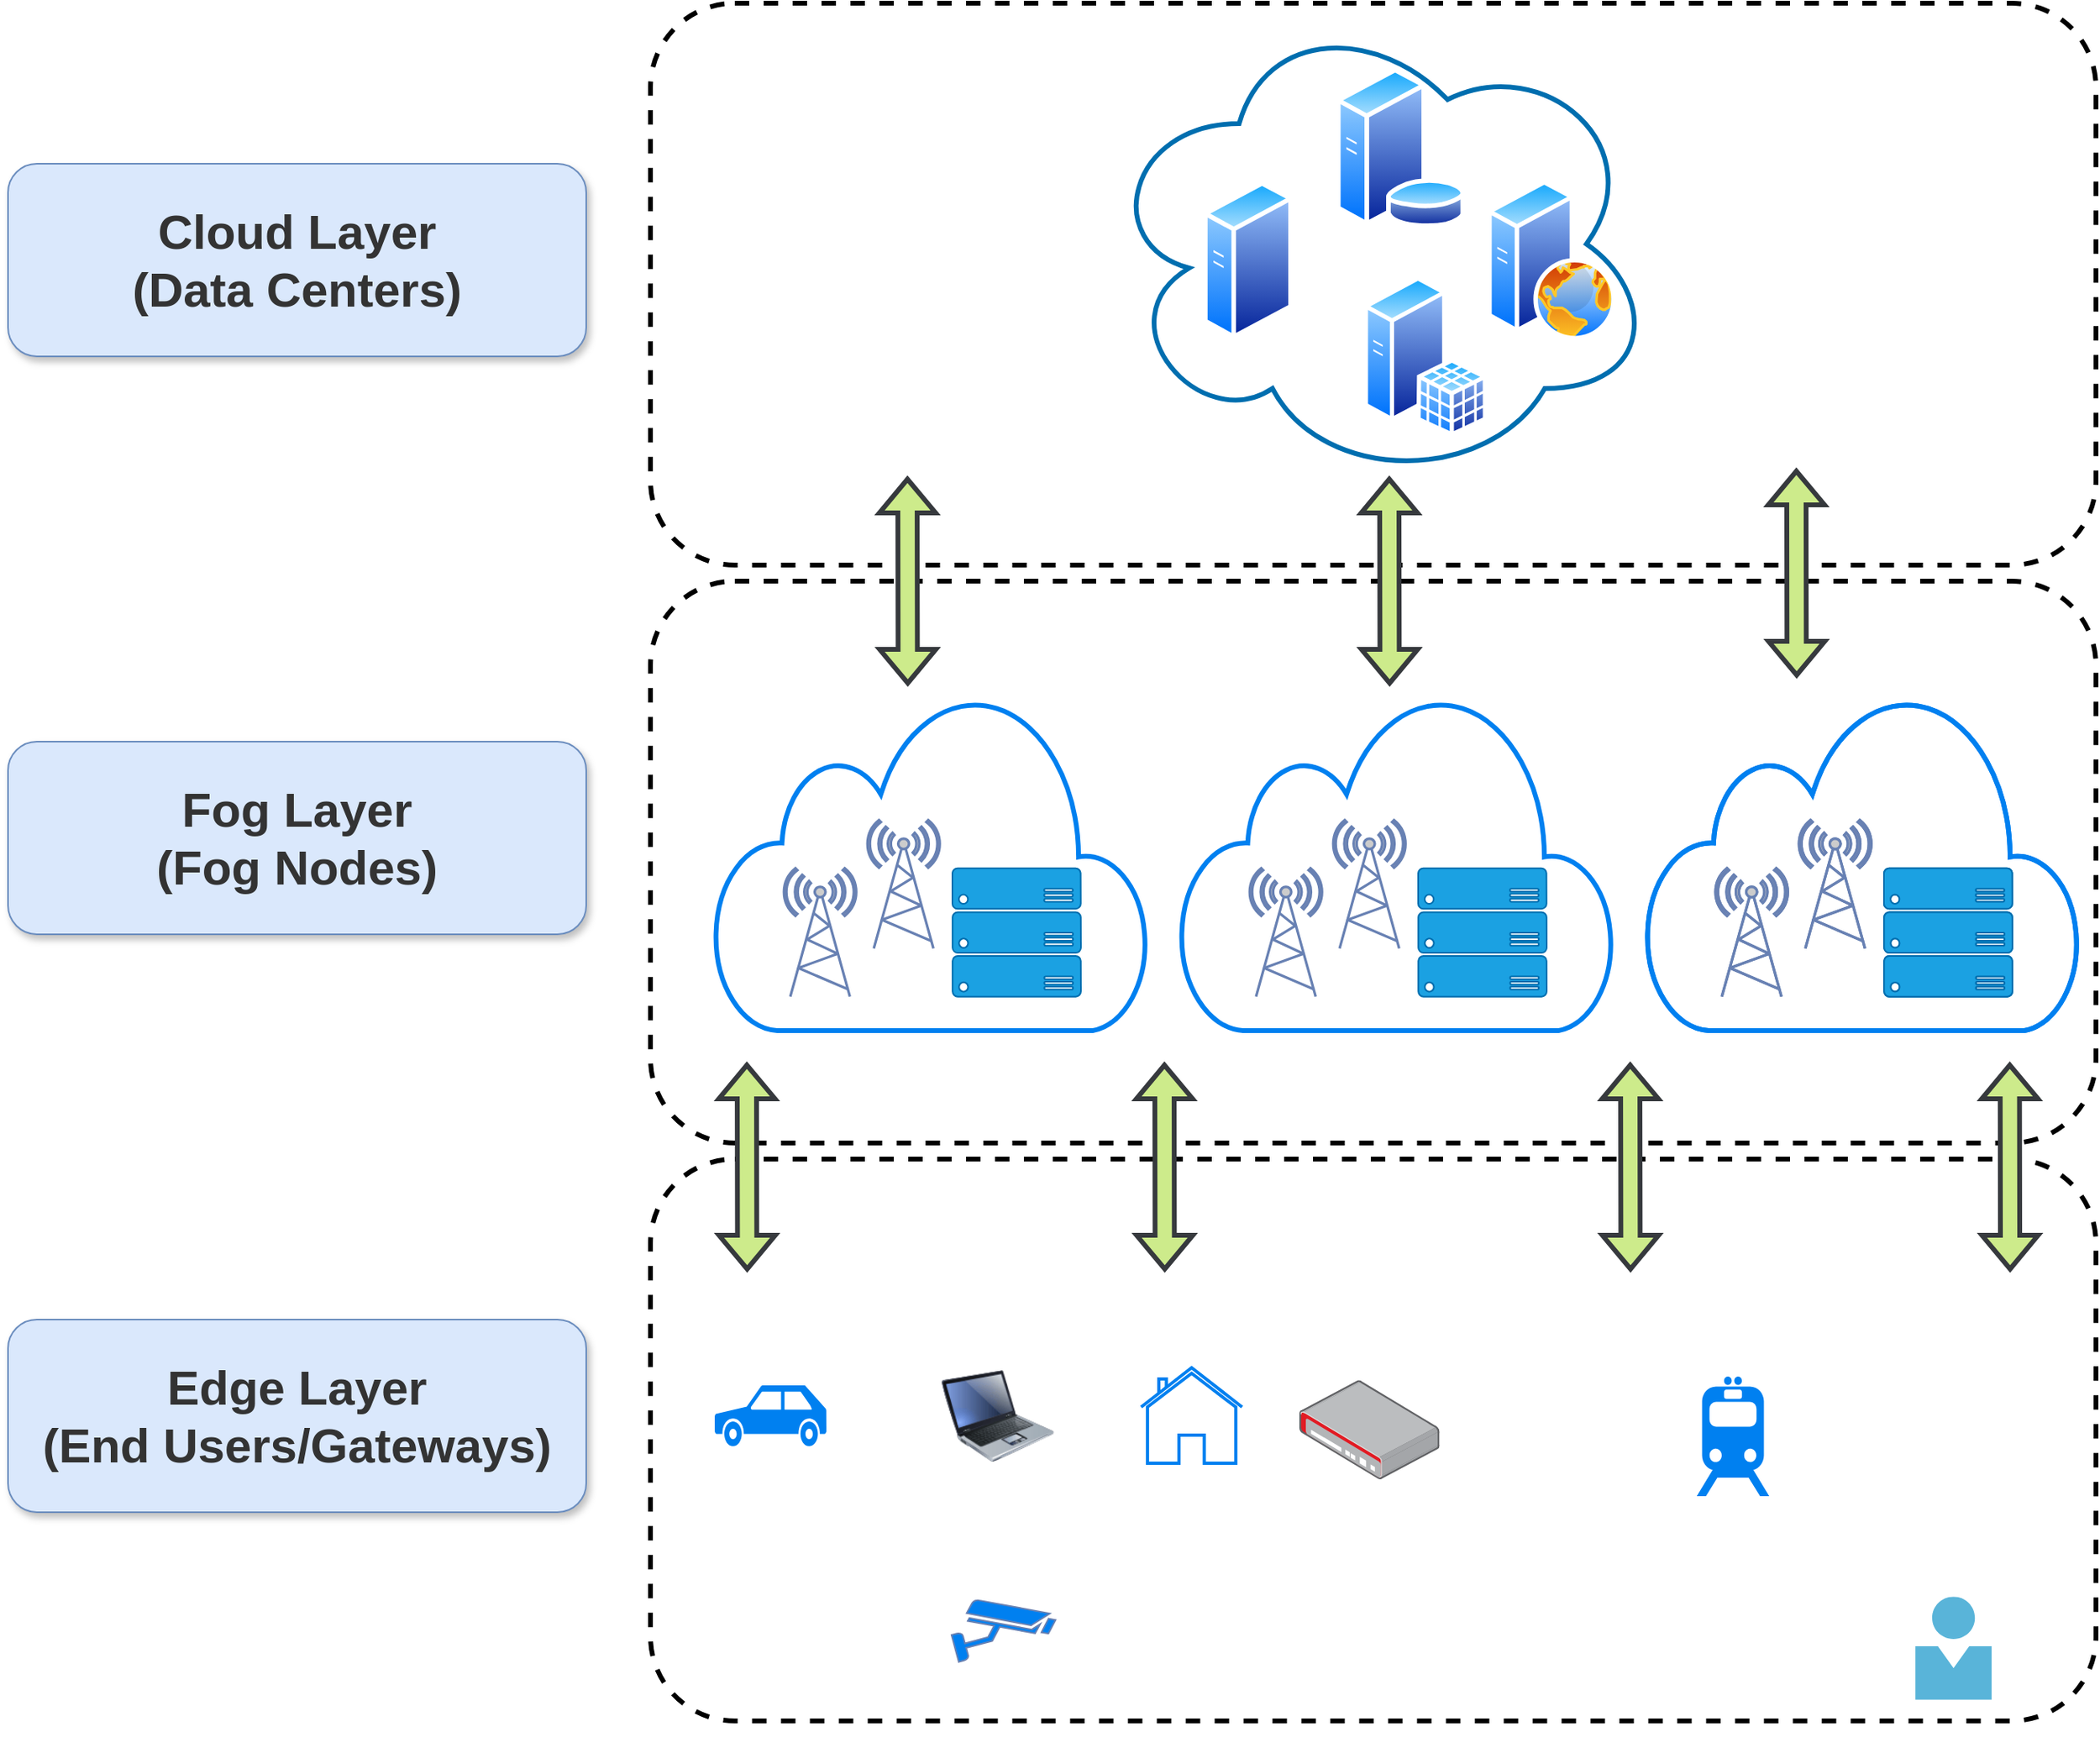 <mxfile version="21.1.1" type="device">
  <diagram id="QoV-a72TpVFC7doKJGpD" name="Page-1">
    <mxGraphModel dx="7710" dy="2920" grid="1" gridSize="10" guides="1" tooltips="1" connect="1" arrows="1" fold="1" page="1" pageScale="1" pageWidth="850" pageHeight="1100" math="0" shadow="0">
      <root>
        <mxCell id="0" />
        <mxCell id="1" parent="0" />
        <mxCell id="SIyfp_T04aYrkQ67f-0r-63" value="" style="rounded=1;whiteSpace=wrap;html=1;fillColor=none;strokeWidth=3;dashed=1;" vertex="1" parent="1">
          <mxGeometry y="2220" width="900" height="350" as="geometry" />
        </mxCell>
        <mxCell id="SIyfp_T04aYrkQ67f-0r-62" value="" style="rounded=1;whiteSpace=wrap;html=1;fillColor=none;strokeWidth=3;dashed=1;" vertex="1" parent="1">
          <mxGeometry y="1860" width="900" height="350" as="geometry" />
        </mxCell>
        <mxCell id="SIyfp_T04aYrkQ67f-0r-57" value="" style="rounded=1;whiteSpace=wrap;html=1;fillColor=none;strokeWidth=3;dashed=1;" vertex="1" parent="1">
          <mxGeometry y="1500" width="900" height="350" as="geometry" />
        </mxCell>
        <mxCell id="SIyfp_T04aYrkQ67f-0r-11" value="" style="ellipse;shape=cloud;whiteSpace=wrap;html=1;fillColor=none;fontColor=#ffffff;strokeColor=#006EAF;strokeWidth=3;" vertex="1" parent="1">
          <mxGeometry x="280" y="1500" width="346" height="300" as="geometry" />
        </mxCell>
        <mxCell id="JswBJyAtskG5mYRLD8Gp-26" value="" style="shape=mxgraph.signs.transportation.car_3;html=1;pointerEvents=1;fillColor=#0080F0;strokeColor=none;verticalLabelPosition=bottom;verticalAlign=top;align=center;fontSize=30;" parent="1" vertex="1">
          <mxGeometry x="40.0" y="2360.91" width="69.5" height="38" as="geometry" />
        </mxCell>
        <mxCell id="JswBJyAtskG5mYRLD8Gp-30" value="" style="fontColor=#0066CC;verticalAlign=top;verticalLabelPosition=bottom;labelPosition=center;align=center;html=1;outlineConnect=0;fillColor=#0080F0;strokeColor=#6881B3;gradientColor=none;gradientDirection=north;strokeWidth=2;shape=mxgraph.networks.security_camera;fontSize=30;rotation=-15;" parent="1" vertex="1">
          <mxGeometry x="186.36" y="2490.91" width="65" height="34.5" as="geometry" />
        </mxCell>
        <mxCell id="JswBJyAtskG5mYRLD8Gp-31" value="" style="image;html=1;image=img/lib/clip_art/computers/Laptop_128x128.png;fontSize=30;fillColor=#B5739D;" parent="1" vertex="1">
          <mxGeometry x="181.36" y="2350.5" width="70" height="59" as="geometry" />
        </mxCell>
        <mxCell id="JswBJyAtskG5mYRLD8Gp-32" value="" style="shape=image;html=1;verticalAlign=top;verticalLabelPosition=bottom;labelBackgroundColor=#ffffff;imageAspect=0;aspect=fixed;image=https://cdn1.iconfinder.com/data/icons/unicons-line-vol-1/24/ambulance-128.png;fontSize=30;fillColor=#B5739D;" parent="1" vertex="1">
          <mxGeometry x="45.25" y="2480.91" width="64.25" height="64.25" as="geometry" />
        </mxCell>
        <mxCell id="2Wsek03Q1OSYkEhSLVgz-1" value="" style="points=[];aspect=fixed;html=1;align=center;shadow=0;dashed=0;image;image=img/lib/allied_telesis/security/Router_VPN.svg;" parent="1" vertex="1">
          <mxGeometry x="403.96" y="2357.64" width="87.29" height="61.95" as="geometry" />
        </mxCell>
        <mxCell id="SIyfp_T04aYrkQ67f-0r-5" value="" style="image;aspect=fixed;perimeter=ellipsePerimeter;html=1;align=center;shadow=0;dashed=0;spacingTop=3;image=img/lib/active_directory/database_server.svg;" vertex="1" parent="1">
          <mxGeometry x="426" y="1540" width="82" height="100" as="geometry" />
        </mxCell>
        <mxCell id="SIyfp_T04aYrkQ67f-0r-6" value="" style="image;aspect=fixed;perimeter=ellipsePerimeter;html=1;align=center;shadow=0;dashed=0;spacingTop=3;image=img/lib/active_directory/web_server.svg;" vertex="1" parent="1">
          <mxGeometry x="521" y="1610" width="80" height="100" as="geometry" />
        </mxCell>
        <mxCell id="SIyfp_T04aYrkQ67f-0r-7" value="" style="image;aspect=fixed;perimeter=ellipsePerimeter;html=1;align=center;shadow=0;dashed=0;spacingTop=3;image=img/lib/active_directory/generic_server.svg;fontSize=12;" vertex="1" parent="1">
          <mxGeometry x="344" y="1610" width="56" height="100" as="geometry" />
        </mxCell>
        <mxCell id="SIyfp_T04aYrkQ67f-0r-21" value="" style="image;aspect=fixed;perimeter=ellipsePerimeter;html=1;align=center;shadow=0;dashed=0;spacingTop=3;image=img/lib/active_directory/sql_server.svg;" vertex="1" parent="1">
          <mxGeometry x="444" y="1670" width="77" height="100" as="geometry" />
        </mxCell>
        <mxCell id="SIyfp_T04aYrkQ67f-0r-40" value="" style="edgeStyle=orthogonalEdgeStyle;rounded=0;orthogonalLoop=1;jettySize=auto;html=1;" edge="1" parent="1" target="SIyfp_T04aYrkQ67f-0r-39">
          <mxGeometry relative="1" as="geometry">
            <mxPoint x="-1067" y="698.08" as="sourcePoint" />
          </mxGeometry>
        </mxCell>
        <mxCell id="SIyfp_T04aYrkQ67f-0r-68" value="" style="html=1;verticalLabelPosition=bottom;align=center;labelBackgroundColor=#ffffff;verticalAlign=top;strokeWidth=3;strokeColor=#0080F0;shadow=0;dashed=0;shape=mxgraph.ios7.icons.cloud;fillColor=none;" vertex="1" parent="1">
          <mxGeometry x="620" y="1930" width="270" height="210" as="geometry" />
        </mxCell>
        <mxCell id="SIyfp_T04aYrkQ67f-0r-69" value="" style="fontColor=#0066CC;verticalAlign=top;verticalLabelPosition=bottom;labelPosition=center;align=center;html=1;outlineConnect=0;fillColor=#CCCCCC;strokeColor=#6881B3;gradientColor=none;gradientDirection=north;strokeWidth=2;shape=mxgraph.networks.radio_tower;" vertex="1" parent="1">
          <mxGeometry x="715.11" y="2008.84" width="45" height="80" as="geometry" />
        </mxCell>
        <mxCell id="SIyfp_T04aYrkQ67f-0r-70" value="" style="fontColor=#0066CC;verticalAlign=top;verticalLabelPosition=bottom;labelPosition=center;align=center;html=1;outlineConnect=0;fillColor=#CCCCCC;strokeColor=#6881B3;gradientColor=none;gradientDirection=north;strokeWidth=2;shape=mxgraph.networks.radio_tower;" vertex="1" parent="1">
          <mxGeometry x="663.11" y="2038.84" width="45" height="80" as="geometry" />
        </mxCell>
        <mxCell id="SIyfp_T04aYrkQ67f-0r-71" value="" style="sketch=0;aspect=fixed;pointerEvents=1;shadow=0;dashed=0;html=1;strokeColor=#006EAF;labelPosition=center;verticalLabelPosition=bottom;verticalAlign=top;align=center;fillColor=#1ba1e2;shape=mxgraph.azure.server_rack;fontColor=#ffffff;" vertex="1" parent="1">
          <mxGeometry x="768.0" y="2038.84" width="80" height="80" as="geometry" />
        </mxCell>
        <mxCell id="SIyfp_T04aYrkQ67f-0r-72" value="" style="fontColor=#0066CC;verticalAlign=top;verticalLabelPosition=bottom;labelPosition=center;align=center;html=1;outlineConnect=0;fillColor=#CCCCCC;strokeColor=#6881B3;gradientColor=none;gradientDirection=north;strokeWidth=2;shape=mxgraph.networks.radio_tower;" vertex="1" parent="1">
          <mxGeometry x="715.11" y="2008.84" width="45" height="80" as="geometry" />
        </mxCell>
        <mxCell id="SIyfp_T04aYrkQ67f-0r-73" value="" style="fontColor=#0066CC;verticalAlign=top;verticalLabelPosition=bottom;labelPosition=center;align=center;html=1;outlineConnect=0;fillColor=#CCCCCC;strokeColor=#6881B3;gradientColor=none;gradientDirection=north;strokeWidth=2;shape=mxgraph.networks.radio_tower;" vertex="1" parent="1">
          <mxGeometry x="663.11" y="2038.84" width="45" height="80" as="geometry" />
        </mxCell>
        <mxCell id="SIyfp_T04aYrkQ67f-0r-74" value="" style="sketch=0;aspect=fixed;pointerEvents=1;shadow=0;dashed=0;html=1;strokeColor=#006EAF;labelPosition=center;verticalLabelPosition=bottom;verticalAlign=top;align=center;fillColor=#1ba1e2;shape=mxgraph.azure.server_rack;fontColor=#ffffff;" vertex="1" parent="1">
          <mxGeometry x="768.0" y="2038.84" width="80" height="80" as="geometry" />
        </mxCell>
        <mxCell id="SIyfp_T04aYrkQ67f-0r-75" value="" style="html=1;verticalLabelPosition=bottom;align=center;labelBackgroundColor=#ffffff;verticalAlign=top;strokeWidth=3;strokeColor=#0080F0;shadow=0;dashed=0;shape=mxgraph.ios7.icons.cloud;fillColor=none;" vertex="1" parent="1">
          <mxGeometry x="620" y="1930" width="270" height="210" as="geometry" />
        </mxCell>
        <mxCell id="SIyfp_T04aYrkQ67f-0r-76" value="" style="fontColor=#0066CC;verticalAlign=top;verticalLabelPosition=bottom;labelPosition=center;align=center;html=1;outlineConnect=0;fillColor=#CCCCCC;strokeColor=#6881B3;gradientColor=none;gradientDirection=north;strokeWidth=2;shape=mxgraph.networks.radio_tower;" vertex="1" parent="1">
          <mxGeometry x="135.11" y="2008.84" width="45" height="80" as="geometry" />
        </mxCell>
        <mxCell id="SIyfp_T04aYrkQ67f-0r-77" value="" style="fontColor=#0066CC;verticalAlign=top;verticalLabelPosition=bottom;labelPosition=center;align=center;html=1;outlineConnect=0;fillColor=#CCCCCC;strokeColor=#6881B3;gradientColor=none;gradientDirection=north;strokeWidth=2;shape=mxgraph.networks.radio_tower;" vertex="1" parent="1">
          <mxGeometry x="83.11" y="2038.84" width="45" height="80" as="geometry" />
        </mxCell>
        <mxCell id="SIyfp_T04aYrkQ67f-0r-78" value="" style="sketch=0;aspect=fixed;pointerEvents=1;shadow=0;dashed=0;html=1;strokeColor=#006EAF;labelPosition=center;verticalLabelPosition=bottom;verticalAlign=top;align=center;fillColor=#1ba1e2;shape=mxgraph.azure.server_rack;fontColor=#ffffff;" vertex="1" parent="1">
          <mxGeometry x="188.0" y="2038.84" width="80" height="80" as="geometry" />
        </mxCell>
        <mxCell id="SIyfp_T04aYrkQ67f-0r-79" value="" style="html=1;verticalLabelPosition=bottom;align=center;labelBackgroundColor=#ffffff;verticalAlign=top;strokeWidth=3;strokeColor=#0080F0;shadow=0;dashed=0;shape=mxgraph.ios7.icons.cloud;fillColor=none;" vertex="1" parent="1">
          <mxGeometry x="40" y="1930" width="270" height="210" as="geometry" />
        </mxCell>
        <mxCell id="SIyfp_T04aYrkQ67f-0r-80" value="" style="fontColor=#0066CC;verticalAlign=top;verticalLabelPosition=bottom;labelPosition=center;align=center;html=1;outlineConnect=0;fillColor=#CCCCCC;strokeColor=#6881B3;gradientColor=none;gradientDirection=north;strokeWidth=2;shape=mxgraph.networks.radio_tower;" vertex="1" parent="1">
          <mxGeometry x="425.11" y="2008.84" width="45" height="80" as="geometry" />
        </mxCell>
        <mxCell id="SIyfp_T04aYrkQ67f-0r-81" value="" style="fontColor=#0066CC;verticalAlign=top;verticalLabelPosition=bottom;labelPosition=center;align=center;html=1;outlineConnect=0;fillColor=#CCCCCC;strokeColor=#6881B3;gradientColor=none;gradientDirection=north;strokeWidth=2;shape=mxgraph.networks.radio_tower;" vertex="1" parent="1">
          <mxGeometry x="373.11" y="2038.84" width="45" height="80" as="geometry" />
        </mxCell>
        <mxCell id="SIyfp_T04aYrkQ67f-0r-82" value="" style="sketch=0;aspect=fixed;pointerEvents=1;shadow=0;dashed=0;html=1;strokeColor=#006EAF;labelPosition=center;verticalLabelPosition=bottom;verticalAlign=top;align=center;fillColor=#1ba1e2;shape=mxgraph.azure.server_rack;fontColor=#ffffff;" vertex="1" parent="1">
          <mxGeometry x="478.0" y="2038.84" width="80" height="80" as="geometry" />
        </mxCell>
        <mxCell id="SIyfp_T04aYrkQ67f-0r-83" value="" style="html=1;verticalLabelPosition=bottom;align=center;labelBackgroundColor=#ffffff;verticalAlign=top;strokeWidth=3;strokeColor=#0080F0;shadow=0;dashed=0;shape=mxgraph.ios7.icons.cloud;fillColor=none;" vertex="1" parent="1">
          <mxGeometry x="330" y="1930" width="270" height="210" as="geometry" />
        </mxCell>
        <mxCell id="SIyfp_T04aYrkQ67f-0r-90" value="" style="shape=flexArrow;endArrow=classic;startArrow=classic;html=1;rounded=0;strokeWidth=3;fillColor=#cdeb8b;strokeColor=#36393d;" edge="1" parent="1">
          <mxGeometry width="100" height="100" relative="1" as="geometry">
            <mxPoint x="320.22" y="2290" as="sourcePoint" />
            <mxPoint x="320" y="2160" as="targetPoint" />
          </mxGeometry>
        </mxCell>
        <mxCell id="SIyfp_T04aYrkQ67f-0r-93" value="" style="shape=flexArrow;endArrow=classic;startArrow=classic;html=1;rounded=0;strokeWidth=3;fillColor=#cdeb8b;strokeColor=#36393d;" edge="1" parent="1">
          <mxGeometry width="100" height="100" relative="1" as="geometry">
            <mxPoint x="610.22" y="2290" as="sourcePoint" />
            <mxPoint x="610" y="2160" as="targetPoint" />
          </mxGeometry>
        </mxCell>
        <mxCell id="SIyfp_T04aYrkQ67f-0r-94" value="" style="shape=flexArrow;endArrow=classic;startArrow=classic;html=1;rounded=0;strokeWidth=3;fillColor=#cdeb8b;strokeColor=#36393d;" edge="1" parent="1">
          <mxGeometry width="100" height="100" relative="1" as="geometry">
            <mxPoint x="60.22" y="2290" as="sourcePoint" />
            <mxPoint x="60" y="2160" as="targetPoint" />
          </mxGeometry>
        </mxCell>
        <mxCell id="SIyfp_T04aYrkQ67f-0r-95" value="" style="shape=flexArrow;endArrow=classic;startArrow=classic;html=1;rounded=0;strokeWidth=3;fillColor=#cdeb8b;strokeColor=#36393d;" edge="1" parent="1">
          <mxGeometry width="100" height="100" relative="1" as="geometry">
            <mxPoint x="846.55" y="2290" as="sourcePoint" />
            <mxPoint x="846.33" y="2160" as="targetPoint" />
          </mxGeometry>
        </mxCell>
        <mxCell id="SIyfp_T04aYrkQ67f-0r-96" value="" style="shape=flexArrow;endArrow=classic;startArrow=classic;html=1;rounded=0;strokeWidth=3;fillColor=#cdeb8b;strokeColor=#36393d;" edge="1" parent="1">
          <mxGeometry width="100" height="100" relative="1" as="geometry">
            <mxPoint x="160.22" y="1925" as="sourcePoint" />
            <mxPoint x="160" y="1795" as="targetPoint" />
          </mxGeometry>
        </mxCell>
        <mxCell id="SIyfp_T04aYrkQ67f-0r-97" value="" style="shape=flexArrow;endArrow=classic;startArrow=classic;html=1;rounded=0;strokeWidth=3;fillColor=#cdeb8b;strokeColor=#36393d;" edge="1" parent="1">
          <mxGeometry width="100" height="100" relative="1" as="geometry">
            <mxPoint x="713.66" y="1920" as="sourcePoint" />
            <mxPoint x="713.44" y="1790" as="targetPoint" />
          </mxGeometry>
        </mxCell>
        <mxCell id="SIyfp_T04aYrkQ67f-0r-98" value="" style="shape=flexArrow;endArrow=classic;startArrow=classic;html=1;rounded=0;strokeWidth=3;fillColor=#cdeb8b;strokeColor=#36393d;" edge="1" parent="1">
          <mxGeometry width="100" height="100" relative="1" as="geometry">
            <mxPoint x="460.22" y="1925" as="sourcePoint" />
            <mxPoint x="460.0" y="1795" as="targetPoint" />
          </mxGeometry>
        </mxCell>
        <mxCell id="SIyfp_T04aYrkQ67f-0r-109" value="&lt;font color=&quot;#333333&quot; style=&quot;font-size: 30px;&quot;&gt;Edge Layer&lt;br&gt;(End Users/Gateways)&lt;br&gt;&lt;/font&gt;" style="text;html=1;strokeColor=#6c8ebf;fillColor=#dae8fc;align=center;verticalAlign=middle;whiteSpace=wrap;rounded=1;fontStyle=1;shadow=1;glass=0;rotation=0;fontSize=30;" vertex="1" parent="1">
          <mxGeometry x="-400" y="2320" width="360" height="120" as="geometry" />
        </mxCell>
        <mxCell id="SIyfp_T04aYrkQ67f-0r-110" value="&lt;font color=&quot;#333333&quot; style=&quot;font-size: 30px;&quot;&gt;Fog Layer&lt;br&gt;(Fog Nodes)&lt;br&gt;&lt;/font&gt;" style="text;html=1;strokeColor=#6c8ebf;fillColor=#dae8fc;align=center;verticalAlign=middle;whiteSpace=wrap;rounded=1;fontStyle=1;shadow=1;glass=0;rotation=0;fontSize=30;" vertex="1" parent="1">
          <mxGeometry x="-400" y="1960" width="360" height="120" as="geometry" />
        </mxCell>
        <mxCell id="SIyfp_T04aYrkQ67f-0r-112" value="&lt;font color=&quot;#333333&quot; style=&quot;font-size: 30px;&quot;&gt;Cloud Layer&lt;br&gt;(Data Centers)&lt;br&gt;&lt;/font&gt;" style="text;html=1;strokeColor=#6c8ebf;fillColor=#dae8fc;align=center;verticalAlign=middle;whiteSpace=wrap;rounded=1;fontStyle=1;shadow=1;glass=0;rotation=0;fontSize=30;" vertex="1" parent="1">
          <mxGeometry x="-400" y="1600" width="360" height="120" as="geometry" />
        </mxCell>
        <mxCell id="SIyfp_T04aYrkQ67f-0r-120" value="" style="shape=image;html=1;verticalAlign=top;verticalLabelPosition=bottom;labelBackgroundColor=#ffffff;imageAspect=0;aspect=fixed;image=https://cdn1.iconfinder.com/data/icons/ionicons-fill-vol-2/512/wifi-128.png" vertex="1" parent="1">
          <mxGeometry x="61.09" y="2320" width="40.91" height="40.91" as="geometry" />
        </mxCell>
        <mxCell id="SIyfp_T04aYrkQ67f-0r-122" value="" style="shape=image;html=1;verticalAlign=top;verticalLabelPosition=bottom;labelBackgroundColor=#ffffff;imageAspect=0;aspect=fixed;image=https://cdn1.iconfinder.com/data/icons/ionicons-fill-vol-2/512/wifi-128.png" vertex="1" parent="1">
          <mxGeometry x="59.55" y="2450" width="40.91" height="40.91" as="geometry" />
        </mxCell>
        <mxCell id="SIyfp_T04aYrkQ67f-0r-124" value="" style="shape=image;html=1;verticalAlign=top;verticalLabelPosition=bottom;labelBackgroundColor=#ffffff;imageAspect=0;aspect=fixed;image=https://cdn1.iconfinder.com/data/icons/ionicons-fill-vol-2/512/wifi-128.png" vertex="1" parent="1">
          <mxGeometry x="210.45" y="2320" width="40.91" height="40.91" as="geometry" />
        </mxCell>
        <mxCell id="SIyfp_T04aYrkQ67f-0r-126" value="" style="shape=image;html=1;verticalAlign=top;verticalLabelPosition=bottom;labelBackgroundColor=#ffffff;imageAspect=0;aspect=fixed;image=https://cdn1.iconfinder.com/data/icons/ionicons-fill-vol-2/512/wifi-128.png" vertex="1" parent="1">
          <mxGeometry x="210.45" y="2450" width="40.91" height="40.91" as="geometry" />
        </mxCell>
        <mxCell id="SIyfp_T04aYrkQ67f-0r-128" value="" style="shape=image;html=1;verticalAlign=top;verticalLabelPosition=bottom;labelBackgroundColor=#ffffff;imageAspect=0;aspect=fixed;image=https://cdn1.iconfinder.com/data/icons/ionicons-fill-vol-2/512/wifi-128.png" vertex="1" parent="1">
          <mxGeometry x="332.2" y="2320" width="40.91" height="40.91" as="geometry" />
        </mxCell>
        <mxCell id="SIyfp_T04aYrkQ67f-0r-130" value="" style="shape=image;html=1;verticalAlign=top;verticalLabelPosition=bottom;labelBackgroundColor=#ffffff;imageAspect=0;aspect=fixed;image=https://cdn1.iconfinder.com/data/icons/ionicons-fill-vol-2/512/wifi-128.png" vertex="1" parent="1">
          <mxGeometry x="332.2" y="2442.21" width="40.91" height="40.91" as="geometry" />
        </mxCell>
        <mxCell id="SIyfp_T04aYrkQ67f-0r-132" value="" style="shape=image;html=1;verticalAlign=top;verticalLabelPosition=bottom;labelBackgroundColor=#ffffff;imageAspect=0;aspect=fixed;image=https://cdn1.iconfinder.com/data/icons/ionicons-fill-vol-2/512/wifi-128.png" vertex="1" parent="1">
          <mxGeometry x="534.53" y="2320" width="40.91" height="40.91" as="geometry" />
        </mxCell>
        <mxCell id="SIyfp_T04aYrkQ67f-0r-134" value="" style="shape=image;html=1;verticalAlign=top;verticalLabelPosition=bottom;labelBackgroundColor=#ffffff;imageAspect=0;aspect=fixed;image=https://cdn1.iconfinder.com/data/icons/ionicons-fill-vol-2/512/wifi-128.png" vertex="1" parent="1">
          <mxGeometry x="475.19" y="2446.48" width="40.91" height="40.91" as="geometry" />
        </mxCell>
        <mxCell id="SIyfp_T04aYrkQ67f-0r-136" value="" style="shape=image;html=1;verticalAlign=top;verticalLabelPosition=bottom;labelBackgroundColor=#ffffff;imageAspect=0;aspect=fixed;image=https://cdn1.iconfinder.com/data/icons/ionicons-fill-vol-2/512/wifi-128.png" vertex="1" parent="1">
          <mxGeometry x="651.44" y="2320" width="40.91" height="40.91" as="geometry" />
        </mxCell>
        <mxCell id="SIyfp_T04aYrkQ67f-0r-138" value="" style="shape=image;html=1;verticalAlign=top;verticalLabelPosition=bottom;labelBackgroundColor=#ffffff;imageAspect=0;aspect=fixed;image=https://cdn1.iconfinder.com/data/icons/ionicons-fill-vol-2/512/wifi-128.png" vertex="1" parent="1">
          <mxGeometry x="651.44" y="2450" width="40.91" height="40.91" as="geometry" />
        </mxCell>
        <mxCell id="SIyfp_T04aYrkQ67f-0r-140" value="" style="shape=image;html=1;verticalAlign=top;verticalLabelPosition=bottom;labelBackgroundColor=#ffffff;imageAspect=0;aspect=fixed;image=https://cdn1.iconfinder.com/data/icons/ionicons-fill-vol-2/512/wifi-128.png" vertex="1" parent="1">
          <mxGeometry x="787.54" y="2320" width="40.91" height="40.91" as="geometry" />
        </mxCell>
        <mxCell id="SIyfp_T04aYrkQ67f-0r-142" value="" style="shape=image;html=1;verticalAlign=top;verticalLabelPosition=bottom;labelBackgroundColor=#ffffff;imageAspect=0;aspect=fixed;image=https://cdn1.iconfinder.com/data/icons/ionicons-fill-vol-2/512/wifi-128.png" vertex="1" parent="1">
          <mxGeometry x="787.54" y="2450" width="40.91" height="40.91" as="geometry" />
        </mxCell>
        <mxCell id="SIyfp_T04aYrkQ67f-0r-145" value="" style="html=1;verticalLabelPosition=bottom;align=center;labelBackgroundColor=#ffffff;verticalAlign=top;strokeWidth=2;strokeColor=#0080F0;shadow=0;dashed=0;shape=mxgraph.ios7.icons.home;" vertex="1" parent="1">
          <mxGeometry x="305.5" y="2350" width="62.86" height="59.5" as="geometry" />
        </mxCell>
        <mxCell id="SIyfp_T04aYrkQ67f-0r-146" value="" style="shape=image;html=1;verticalAlign=top;verticalLabelPosition=bottom;labelBackgroundColor=#ffffff;imageAspect=0;aspect=fixed;image=https://cdn3.iconfinder.com/data/icons/tweetscotty/128/twitterbot.png" vertex="1" parent="1">
          <mxGeometry x="321.63" y="2483.12" width="62.04" height="62.04" as="geometry" />
        </mxCell>
        <mxCell id="SIyfp_T04aYrkQ67f-0r-148" value="" style="shape=image;html=1;verticalAlign=top;verticalLabelPosition=bottom;labelBackgroundColor=#ffffff;imageAspect=0;aspect=fixed;image=https://cdn1.iconfinder.com/data/icons/DarkGlass_Reworked/128x128/apps/daemons.png" vertex="1" parent="1">
          <mxGeometry x="460.0" y="2485.59" width="71.3" height="71.3" as="geometry" />
        </mxCell>
        <mxCell id="SIyfp_T04aYrkQ67f-0r-149" value="" style="shape=image;html=1;verticalAlign=top;verticalLabelPosition=bottom;labelBackgroundColor=#ffffff;imageAspect=0;aspect=fixed;image=https://cdn2.iconfinder.com/data/icons/business-and-education-1/512/133_Solar_Panel_Energy_technology_smart_city_technology_smart-128.png" vertex="1" parent="1">
          <mxGeometry x="521" y="2350.5" width="69.09" height="69.09" as="geometry" />
        </mxCell>
        <mxCell id="SIyfp_T04aYrkQ67f-0r-151" value="" style="shape=mxgraph.signs.transportation.train_2;html=1;pointerEvents=1;fillColor=#0080F0;strokeColor=none;verticalLabelPosition=bottom;verticalAlign=top;align=center;" vertex="1" parent="1">
          <mxGeometry x="651.44" y="2355.5" width="45.11" height="74.5" as="geometry" />
        </mxCell>
        <mxCell id="SIyfp_T04aYrkQ67f-0r-153" value="" style="shape=image;html=1;verticalAlign=top;verticalLabelPosition=bottom;labelBackgroundColor=#ffffff;imageAspect=0;aspect=fixed;image=https://cdn4.iconfinder.com/data/icons/transportation-190/1000/jetliner_plane_air_flight_dotted_jet_airplane-128.png" vertex="1" parent="1">
          <mxGeometry x="744" y="2331" width="128" height="128" as="geometry" />
        </mxCell>
        <mxCell id="SIyfp_T04aYrkQ67f-0r-154" value="" style="shape=image;html=1;verticalAlign=top;verticalLabelPosition=bottom;labelBackgroundColor=#ffffff;imageAspect=0;aspect=fixed;image=https://cdn4.iconfinder.com/data/icons/transportation-190/1000/transportation_transport_ferry_boat_train_ferry_boat_ship-128.png" vertex="1" parent="1">
          <mxGeometry x="607.9" y="2460.76" width="128" height="128" as="geometry" />
        </mxCell>
        <mxCell id="SIyfp_T04aYrkQ67f-0r-155" value="" style="image;sketch=0;aspect=fixed;html=1;points=[];align=center;fontSize=12;image=img/lib/mscae/Person.svg;" vertex="1" parent="1">
          <mxGeometry x="787.54" y="2492.63" width="47.55" height="64.26" as="geometry" />
        </mxCell>
        <mxCell id="SIyfp_T04aYrkQ67f-0r-156" value="" style="shape=image;html=1;verticalAlign=top;verticalLabelPosition=bottom;labelBackgroundColor=#ffffff;imageAspect=0;aspect=fixed;image=https://cdn1.iconfinder.com/data/icons/ionicons-fill-vol-2/512/wifi-128.png" vertex="1" parent="1">
          <mxGeometry x="430.16" y="2323.57" width="40.91" height="40.91" as="geometry" />
        </mxCell>
      </root>
    </mxGraphModel>
  </diagram>
</mxfile>
